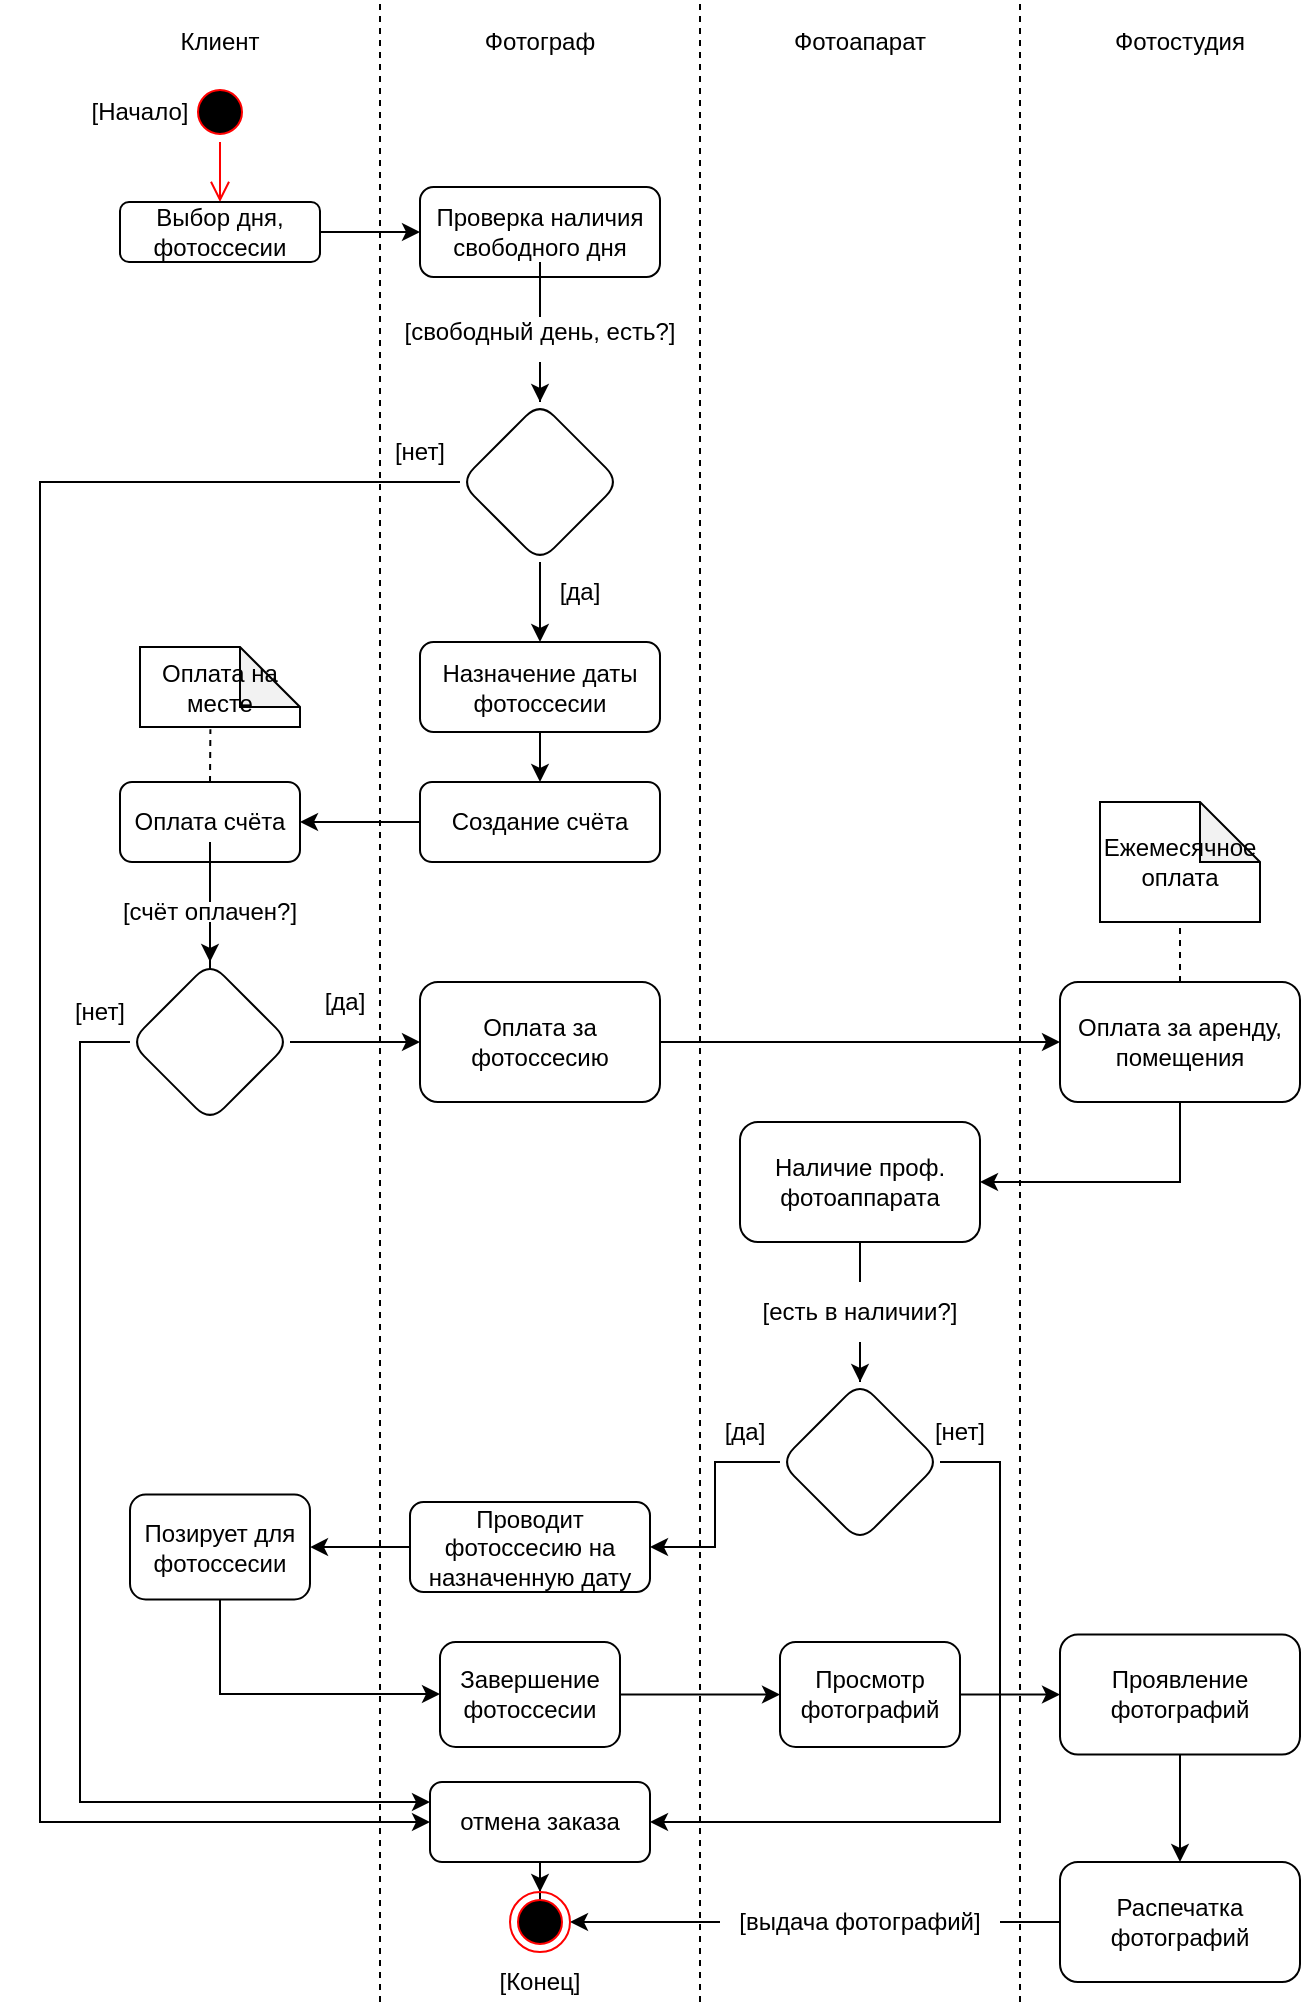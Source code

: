 <mxfile version="15.2.5" type="github">
  <diagram id="vJLwq7Kn1mZBfMd19sAr" name="Page-1">
    <mxGraphModel dx="689" dy="403" grid="1" gridSize="10" guides="1" tooltips="1" connect="1" arrows="1" fold="1" page="1" pageScale="1" pageWidth="827" pageHeight="1169" math="0" shadow="0">
      <root>
        <mxCell id="0" />
        <mxCell id="1" parent="0" />
        <mxCell id="NLT2dlHTUuzhaNHFUFs8-1" value="Клиент" style="text;html=1;strokeColor=none;fillColor=none;align=center;verticalAlign=middle;whiteSpace=wrap;rounded=0;" vertex="1" parent="1">
          <mxGeometry x="120" y="80" width="80" height="40" as="geometry" />
        </mxCell>
        <mxCell id="NLT2dlHTUuzhaNHFUFs8-2" value="Фотограф" style="text;html=1;strokeColor=none;fillColor=none;align=center;verticalAlign=middle;whiteSpace=wrap;rounded=0;" vertex="1" parent="1">
          <mxGeometry x="280" y="80" width="80" height="40" as="geometry" />
        </mxCell>
        <mxCell id="NLT2dlHTUuzhaNHFUFs8-3" value="Фотоапарат" style="text;html=1;strokeColor=none;fillColor=none;align=center;verticalAlign=middle;whiteSpace=wrap;rounded=0;" vertex="1" parent="1">
          <mxGeometry x="440" y="80" width="80" height="40" as="geometry" />
        </mxCell>
        <mxCell id="NLT2dlHTUuzhaNHFUFs8-4" value="Фотостудия" style="text;html=1;strokeColor=none;fillColor=none;align=center;verticalAlign=middle;whiteSpace=wrap;rounded=0;" vertex="1" parent="1">
          <mxGeometry x="600" y="80" width="80" height="40" as="geometry" />
        </mxCell>
        <mxCell id="NLT2dlHTUuzhaNHFUFs8-5" value="" style="endArrow=none;dashed=1;html=1;" edge="1" parent="1">
          <mxGeometry width="50" height="50" relative="1" as="geometry">
            <mxPoint x="240" y="1080" as="sourcePoint" />
            <mxPoint x="240" y="80" as="targetPoint" />
          </mxGeometry>
        </mxCell>
        <mxCell id="NLT2dlHTUuzhaNHFUFs8-6" value="" style="endArrow=none;dashed=1;html=1;" edge="1" parent="1">
          <mxGeometry width="50" height="50" relative="1" as="geometry">
            <mxPoint x="400" y="1080" as="sourcePoint" />
            <mxPoint x="400" y="80" as="targetPoint" />
          </mxGeometry>
        </mxCell>
        <mxCell id="NLT2dlHTUuzhaNHFUFs8-7" value="" style="endArrow=none;dashed=1;html=1;" edge="1" parent="1">
          <mxGeometry width="50" height="50" relative="1" as="geometry">
            <mxPoint x="560" y="1080" as="sourcePoint" />
            <mxPoint x="560" y="80" as="targetPoint" />
          </mxGeometry>
        </mxCell>
        <mxCell id="NLT2dlHTUuzhaNHFUFs8-9" value="" style="ellipse;html=1;shape=startState;fillColor=#000000;strokeColor=#ff0000;" vertex="1" parent="1">
          <mxGeometry x="145" y="120" width="30" height="30" as="geometry" />
        </mxCell>
        <mxCell id="NLT2dlHTUuzhaNHFUFs8-10" value="" style="edgeStyle=orthogonalEdgeStyle;html=1;verticalAlign=bottom;endArrow=open;endSize=8;strokeColor=#ff0000;" edge="1" source="NLT2dlHTUuzhaNHFUFs8-9" parent="1">
          <mxGeometry relative="1" as="geometry">
            <mxPoint x="160" y="180" as="targetPoint" />
          </mxGeometry>
        </mxCell>
        <mxCell id="NLT2dlHTUuzhaNHFUFs8-15" value="" style="edgeStyle=orthogonalEdgeStyle;rounded=0;orthogonalLoop=1;jettySize=auto;html=1;" edge="1" parent="1" source="NLT2dlHTUuzhaNHFUFs8-11" target="NLT2dlHTUuzhaNHFUFs8-14">
          <mxGeometry relative="1" as="geometry" />
        </mxCell>
        <mxCell id="NLT2dlHTUuzhaNHFUFs8-11" value="Выбор дня, фотоссесии" style="rounded=1;whiteSpace=wrap;html=1;" vertex="1" parent="1">
          <mxGeometry x="110" y="180" width="100" height="30" as="geometry" />
        </mxCell>
        <mxCell id="NLT2dlHTUuzhaNHFUFs8-17" value="" style="edgeStyle=orthogonalEdgeStyle;rounded=0;orthogonalLoop=1;jettySize=auto;html=1;startArrow=none;" edge="1" parent="1" source="NLT2dlHTUuzhaNHFUFs8-18" target="NLT2dlHTUuzhaNHFUFs8-16">
          <mxGeometry relative="1" as="geometry" />
        </mxCell>
        <mxCell id="NLT2dlHTUuzhaNHFUFs8-14" value="Проверка наличия свободного дня" style="whiteSpace=wrap;html=1;rounded=1;" vertex="1" parent="1">
          <mxGeometry x="260" y="172.5" width="120" height="45" as="geometry" />
        </mxCell>
        <mxCell id="NLT2dlHTUuzhaNHFUFs8-20" style="edgeStyle=orthogonalEdgeStyle;rounded=0;orthogonalLoop=1;jettySize=auto;html=1;" edge="1" parent="1" source="NLT2dlHTUuzhaNHFUFs8-16">
          <mxGeometry relative="1" as="geometry">
            <mxPoint x="320" y="400" as="targetPoint" />
          </mxGeometry>
        </mxCell>
        <mxCell id="NLT2dlHTUuzhaNHFUFs8-21" style="edgeStyle=orthogonalEdgeStyle;rounded=0;orthogonalLoop=1;jettySize=auto;html=1;entryX=0;entryY=0.5;entryDx=0;entryDy=0;" edge="1" parent="1" source="NLT2dlHTUuzhaNHFUFs8-16" target="NLT2dlHTUuzhaNHFUFs8-61">
          <mxGeometry relative="1" as="geometry">
            <mxPoint x="70" y="991.667" as="targetPoint" />
            <Array as="points">
              <mxPoint x="70" y="320" />
              <mxPoint x="70" y="990" />
            </Array>
          </mxGeometry>
        </mxCell>
        <mxCell id="NLT2dlHTUuzhaNHFUFs8-16" value="" style="rhombus;whiteSpace=wrap;html=1;rounded=1;" vertex="1" parent="1">
          <mxGeometry x="280" y="280" width="80" height="80" as="geometry" />
        </mxCell>
        <mxCell id="NLT2dlHTUuzhaNHFUFs8-18" value="[свободный день, есть?]" style="text;html=1;strokeColor=none;fillColor=none;align=center;verticalAlign=middle;whiteSpace=wrap;rounded=0;" vertex="1" parent="1">
          <mxGeometry x="250" y="230" width="140" height="30" as="geometry" />
        </mxCell>
        <mxCell id="NLT2dlHTUuzhaNHFUFs8-19" value="" style="edgeStyle=orthogonalEdgeStyle;rounded=0;orthogonalLoop=1;jettySize=auto;html=1;endArrow=none;" edge="1" parent="1" source="NLT2dlHTUuzhaNHFUFs8-14" target="NLT2dlHTUuzhaNHFUFs8-18">
          <mxGeometry relative="1" as="geometry">
            <mxPoint x="320" y="217.5" as="sourcePoint" />
            <mxPoint x="320" y="280" as="targetPoint" />
          </mxGeometry>
        </mxCell>
        <mxCell id="NLT2dlHTUuzhaNHFUFs8-22" value="[да]" style="text;html=1;strokeColor=none;fillColor=none;align=center;verticalAlign=middle;whiteSpace=wrap;rounded=0;" vertex="1" parent="1">
          <mxGeometry x="270" y="360" width="140" height="30" as="geometry" />
        </mxCell>
        <mxCell id="NLT2dlHTUuzhaNHFUFs8-24" value="[нет]" style="text;html=1;strokeColor=none;fillColor=none;align=center;verticalAlign=middle;whiteSpace=wrap;rounded=0;" vertex="1" parent="1">
          <mxGeometry x="190" y="290" width="140" height="30" as="geometry" />
        </mxCell>
        <mxCell id="NLT2dlHTUuzhaNHFUFs8-29" value="" style="edgeStyle=orthogonalEdgeStyle;rounded=0;orthogonalLoop=1;jettySize=auto;html=1;" edge="1" parent="1" source="NLT2dlHTUuzhaNHFUFs8-25" target="NLT2dlHTUuzhaNHFUFs8-28">
          <mxGeometry relative="1" as="geometry" />
        </mxCell>
        <mxCell id="NLT2dlHTUuzhaNHFUFs8-25" value="Назначение даты фотоссесии" style="whiteSpace=wrap;html=1;rounded=1;" vertex="1" parent="1">
          <mxGeometry x="260" y="400" width="120" height="45" as="geometry" />
        </mxCell>
        <mxCell id="NLT2dlHTUuzhaNHFUFs8-31" value="" style="edgeStyle=orthogonalEdgeStyle;rounded=0;orthogonalLoop=1;jettySize=auto;html=1;" edge="1" parent="1" source="NLT2dlHTUuzhaNHFUFs8-28" target="NLT2dlHTUuzhaNHFUFs8-30">
          <mxGeometry relative="1" as="geometry" />
        </mxCell>
        <mxCell id="NLT2dlHTUuzhaNHFUFs8-28" value="Создание счёта" style="whiteSpace=wrap;html=1;rounded=1;" vertex="1" parent="1">
          <mxGeometry x="260" y="470" width="120" height="40" as="geometry" />
        </mxCell>
        <mxCell id="NLT2dlHTUuzhaNHFUFs8-35" value="" style="edgeStyle=orthogonalEdgeStyle;rounded=0;orthogonalLoop=1;jettySize=auto;html=1;startArrow=none;" edge="1" parent="1" source="NLT2dlHTUuzhaNHFUFs8-36" target="NLT2dlHTUuzhaNHFUFs8-34">
          <mxGeometry relative="1" as="geometry" />
        </mxCell>
        <mxCell id="NLT2dlHTUuzhaNHFUFs8-30" value="Оплата счёта" style="whiteSpace=wrap;html=1;rounded=1;" vertex="1" parent="1">
          <mxGeometry x="110" y="470" width="90" height="40" as="geometry" />
        </mxCell>
        <mxCell id="NLT2dlHTUuzhaNHFUFs8-32" value="Оплата на месте" style="shape=note;whiteSpace=wrap;html=1;backgroundOutline=1;darkOpacity=0.05;" vertex="1" parent="1">
          <mxGeometry x="120" y="402.5" width="80" height="40" as="geometry" />
        </mxCell>
        <mxCell id="NLT2dlHTUuzhaNHFUFs8-33" value="" style="endArrow=none;dashed=1;html=1;exitX=0.5;exitY=0;exitDx=0;exitDy=0;entryX=0.44;entryY=1.029;entryDx=0;entryDy=0;entryPerimeter=0;" edge="1" parent="1" source="NLT2dlHTUuzhaNHFUFs8-30" target="NLT2dlHTUuzhaNHFUFs8-32">
          <mxGeometry width="50" height="50" relative="1" as="geometry">
            <mxPoint x="370" y="570" as="sourcePoint" />
            <mxPoint x="420" y="520" as="targetPoint" />
          </mxGeometry>
        </mxCell>
        <mxCell id="NLT2dlHTUuzhaNHFUFs8-39" value="" style="edgeStyle=orthogonalEdgeStyle;rounded=0;orthogonalLoop=1;jettySize=auto;html=1;startArrow=none;" edge="1" parent="1" source="NLT2dlHTUuzhaNHFUFs8-43" target="NLT2dlHTUuzhaNHFUFs8-38">
          <mxGeometry relative="1" as="geometry" />
        </mxCell>
        <mxCell id="NLT2dlHTUuzhaNHFUFs8-41" style="edgeStyle=orthogonalEdgeStyle;rounded=0;orthogonalLoop=1;jettySize=auto;html=1;entryX=0;entryY=0.25;entryDx=0;entryDy=0;" edge="1" parent="1" source="NLT2dlHTUuzhaNHFUFs8-34" target="NLT2dlHTUuzhaNHFUFs8-61">
          <mxGeometry relative="1" as="geometry">
            <mxPoint x="80" y="993.333" as="targetPoint" />
            <Array as="points">
              <mxPoint x="90" y="600" />
              <mxPoint x="90" y="980" />
            </Array>
          </mxGeometry>
        </mxCell>
        <mxCell id="NLT2dlHTUuzhaNHFUFs8-45" style="edgeStyle=orthogonalEdgeStyle;rounded=0;orthogonalLoop=1;jettySize=auto;html=1;entryX=0;entryY=0.5;entryDx=0;entryDy=0;" edge="1" parent="1" source="NLT2dlHTUuzhaNHFUFs8-34" target="NLT2dlHTUuzhaNHFUFs8-43">
          <mxGeometry relative="1" as="geometry" />
        </mxCell>
        <mxCell id="NLT2dlHTUuzhaNHFUFs8-34" value="" style="rhombus;whiteSpace=wrap;html=1;rounded=1;" vertex="1" parent="1">
          <mxGeometry x="115" y="560" width="80" height="80" as="geometry" />
        </mxCell>
        <mxCell id="NLT2dlHTUuzhaNHFUFs8-36" value="[счёт оплачен?]" style="text;html=1;strokeColor=none;fillColor=none;align=center;verticalAlign=middle;whiteSpace=wrap;rounded=0;" vertex="1" parent="1">
          <mxGeometry x="85" y="520" width="140" height="30" as="geometry" />
        </mxCell>
        <mxCell id="NLT2dlHTUuzhaNHFUFs8-37" value="" style="edgeStyle=orthogonalEdgeStyle;rounded=0;orthogonalLoop=1;jettySize=auto;html=1;endArrow=none;" edge="1" parent="1" source="NLT2dlHTUuzhaNHFUFs8-30" target="NLT2dlHTUuzhaNHFUFs8-36">
          <mxGeometry relative="1" as="geometry">
            <mxPoint x="155" y="510" as="sourcePoint" />
            <mxPoint x="155" y="560" as="targetPoint" />
          </mxGeometry>
        </mxCell>
        <mxCell id="NLT2dlHTUuzhaNHFUFs8-50" value="" style="edgeStyle=orthogonalEdgeStyle;rounded=0;orthogonalLoop=1;jettySize=auto;html=1;" edge="1" parent="1" source="NLT2dlHTUuzhaNHFUFs8-38" target="NLT2dlHTUuzhaNHFUFs8-49">
          <mxGeometry relative="1" as="geometry">
            <Array as="points">
              <mxPoint x="640" y="670" />
            </Array>
          </mxGeometry>
        </mxCell>
        <mxCell id="NLT2dlHTUuzhaNHFUFs8-38" value="Оплата за аренду, помещения" style="whiteSpace=wrap;html=1;rounded=1;" vertex="1" parent="1">
          <mxGeometry x="580" y="570" width="120" height="60" as="geometry" />
        </mxCell>
        <mxCell id="NLT2dlHTUuzhaNHFUFs8-40" value="[да]" style="text;html=1;strokeColor=none;fillColor=none;align=center;verticalAlign=middle;whiteSpace=wrap;rounded=0;" vertex="1" parent="1">
          <mxGeometry x="200" y="565" width="45" height="30" as="geometry" />
        </mxCell>
        <mxCell id="NLT2dlHTUuzhaNHFUFs8-42" value="[нет]" style="text;html=1;strokeColor=none;fillColor=none;align=center;verticalAlign=middle;whiteSpace=wrap;rounded=0;" vertex="1" parent="1">
          <mxGeometry x="80" y="575" width="40" height="20" as="geometry" />
        </mxCell>
        <mxCell id="NLT2dlHTUuzhaNHFUFs8-43" value="Оплата за фотоссесию" style="whiteSpace=wrap;html=1;rounded=1;" vertex="1" parent="1">
          <mxGeometry x="260" y="570" width="120" height="60" as="geometry" />
        </mxCell>
        <mxCell id="NLT2dlHTUuzhaNHFUFs8-52" value="" style="edgeStyle=orthogonalEdgeStyle;rounded=0;orthogonalLoop=1;jettySize=auto;html=1;startArrow=none;" edge="1" parent="1" source="NLT2dlHTUuzhaNHFUFs8-53" target="NLT2dlHTUuzhaNHFUFs8-51">
          <mxGeometry relative="1" as="geometry" />
        </mxCell>
        <mxCell id="NLT2dlHTUuzhaNHFUFs8-49" value="Наличие проф. фотоаппарата" style="whiteSpace=wrap;html=1;rounded=1;" vertex="1" parent="1">
          <mxGeometry x="420" y="640" width="120" height="60" as="geometry" />
        </mxCell>
        <mxCell id="NLT2dlHTUuzhaNHFUFs8-56" value="" style="edgeStyle=orthogonalEdgeStyle;rounded=0;orthogonalLoop=1;jettySize=auto;html=1;" edge="1" parent="1" source="NLT2dlHTUuzhaNHFUFs8-51" target="NLT2dlHTUuzhaNHFUFs8-55">
          <mxGeometry relative="1" as="geometry" />
        </mxCell>
        <mxCell id="NLT2dlHTUuzhaNHFUFs8-62" value="" style="edgeStyle=orthogonalEdgeStyle;rounded=0;orthogonalLoop=1;jettySize=auto;html=1;" edge="1" parent="1" source="NLT2dlHTUuzhaNHFUFs8-51" target="NLT2dlHTUuzhaNHFUFs8-61">
          <mxGeometry relative="1" as="geometry">
            <Array as="points">
              <mxPoint x="550" y="810" />
              <mxPoint x="550" y="990" />
            </Array>
          </mxGeometry>
        </mxCell>
        <mxCell id="NLT2dlHTUuzhaNHFUFs8-51" value="" style="rhombus;whiteSpace=wrap;html=1;rounded=1;" vertex="1" parent="1">
          <mxGeometry x="440" y="770" width="80" height="80" as="geometry" />
        </mxCell>
        <mxCell id="NLT2dlHTUuzhaNHFUFs8-53" value="[есть в наличии?]" style="text;html=1;strokeColor=none;fillColor=none;align=center;verticalAlign=middle;whiteSpace=wrap;rounded=0;" vertex="1" parent="1">
          <mxGeometry x="410" y="720" width="140" height="30" as="geometry" />
        </mxCell>
        <mxCell id="NLT2dlHTUuzhaNHFUFs8-54" value="" style="edgeStyle=orthogonalEdgeStyle;rounded=0;orthogonalLoop=1;jettySize=auto;html=1;endArrow=none;" edge="1" parent="1" source="NLT2dlHTUuzhaNHFUFs8-49" target="NLT2dlHTUuzhaNHFUFs8-53">
          <mxGeometry relative="1" as="geometry">
            <mxPoint x="480" y="700" as="sourcePoint" />
            <mxPoint x="480" y="770" as="targetPoint" />
          </mxGeometry>
        </mxCell>
        <mxCell id="NLT2dlHTUuzhaNHFUFs8-60" value="" style="edgeStyle=orthogonalEdgeStyle;rounded=0;orthogonalLoop=1;jettySize=auto;html=1;" edge="1" parent="1" source="NLT2dlHTUuzhaNHFUFs8-55" target="NLT2dlHTUuzhaNHFUFs8-59">
          <mxGeometry relative="1" as="geometry" />
        </mxCell>
        <mxCell id="NLT2dlHTUuzhaNHFUFs8-55" value="Проводит фотоссесию на назначенную дату" style="whiteSpace=wrap;html=1;rounded=1;" vertex="1" parent="1">
          <mxGeometry x="255" y="830" width="120" height="45" as="geometry" />
        </mxCell>
        <mxCell id="NLT2dlHTUuzhaNHFUFs8-57" value="[да]" style="text;html=1;strokeColor=none;fillColor=none;align=center;verticalAlign=middle;whiteSpace=wrap;rounded=0;" vertex="1" parent="1">
          <mxGeometry x="400" y="780" width="45" height="30" as="geometry" />
        </mxCell>
        <mxCell id="NLT2dlHTUuzhaNHFUFs8-68" value="" style="edgeStyle=orthogonalEdgeStyle;rounded=0;orthogonalLoop=1;jettySize=auto;html=1;" edge="1" parent="1" source="NLT2dlHTUuzhaNHFUFs8-59" target="NLT2dlHTUuzhaNHFUFs8-67">
          <mxGeometry relative="1" as="geometry">
            <Array as="points">
              <mxPoint x="160" y="926" />
            </Array>
          </mxGeometry>
        </mxCell>
        <mxCell id="NLT2dlHTUuzhaNHFUFs8-59" value="Позирует для фотоссесии" style="whiteSpace=wrap;html=1;rounded=1;" vertex="1" parent="1">
          <mxGeometry x="115" y="826.25" width="90" height="52.5" as="geometry" />
        </mxCell>
        <mxCell id="NLT2dlHTUuzhaNHFUFs8-77" style="edgeStyle=orthogonalEdgeStyle;rounded=0;orthogonalLoop=1;jettySize=auto;html=1;entryX=0.5;entryY=0;entryDx=0;entryDy=0;" edge="1" parent="1" source="NLT2dlHTUuzhaNHFUFs8-61" target="NLT2dlHTUuzhaNHFUFs8-75">
          <mxGeometry relative="1" as="geometry" />
        </mxCell>
        <mxCell id="NLT2dlHTUuzhaNHFUFs8-61" value="отмена заказа" style="whiteSpace=wrap;html=1;rounded=1;" vertex="1" parent="1">
          <mxGeometry x="265" y="970" width="110" height="40" as="geometry" />
        </mxCell>
        <mxCell id="NLT2dlHTUuzhaNHFUFs8-63" value="[нет]" style="text;html=1;strokeColor=none;fillColor=none;align=center;verticalAlign=middle;whiteSpace=wrap;rounded=0;" vertex="1" parent="1">
          <mxGeometry x="510" y="785" width="40" height="20" as="geometry" />
        </mxCell>
        <mxCell id="NLT2dlHTUuzhaNHFUFs8-64" value="" style="endArrow=none;dashed=1;html=1;" edge="1" parent="1" target="NLT2dlHTUuzhaNHFUFs8-65">
          <mxGeometry width="50" height="50" relative="1" as="geometry">
            <mxPoint x="640" y="570" as="sourcePoint" />
            <mxPoint x="640" y="520" as="targetPoint" />
          </mxGeometry>
        </mxCell>
        <mxCell id="NLT2dlHTUuzhaNHFUFs8-65" value="Ежемесячное оплата" style="shape=note;whiteSpace=wrap;html=1;backgroundOutline=1;darkOpacity=0.05;" vertex="1" parent="1">
          <mxGeometry x="600" y="480" width="80" height="60" as="geometry" />
        </mxCell>
        <mxCell id="NLT2dlHTUuzhaNHFUFs8-70" value="" style="edgeStyle=orthogonalEdgeStyle;rounded=0;orthogonalLoop=1;jettySize=auto;html=1;" edge="1" parent="1" source="NLT2dlHTUuzhaNHFUFs8-67" target="NLT2dlHTUuzhaNHFUFs8-69">
          <mxGeometry relative="1" as="geometry" />
        </mxCell>
        <mxCell id="NLT2dlHTUuzhaNHFUFs8-67" value="Завершение фотоссесии" style="whiteSpace=wrap;html=1;rounded=1;" vertex="1" parent="1">
          <mxGeometry x="270" y="900" width="90" height="52.5" as="geometry" />
        </mxCell>
        <mxCell id="NLT2dlHTUuzhaNHFUFs8-72" value="" style="edgeStyle=orthogonalEdgeStyle;rounded=0;orthogonalLoop=1;jettySize=auto;html=1;" edge="1" parent="1" source="NLT2dlHTUuzhaNHFUFs8-69" target="NLT2dlHTUuzhaNHFUFs8-71">
          <mxGeometry relative="1" as="geometry" />
        </mxCell>
        <mxCell id="NLT2dlHTUuzhaNHFUFs8-69" value="Просмотр фотографий" style="whiteSpace=wrap;html=1;rounded=1;" vertex="1" parent="1">
          <mxGeometry x="440" y="900" width="90" height="52.5" as="geometry" />
        </mxCell>
        <mxCell id="NLT2dlHTUuzhaNHFUFs8-74" value="" style="edgeStyle=orthogonalEdgeStyle;rounded=0;orthogonalLoop=1;jettySize=auto;html=1;" edge="1" parent="1" source="NLT2dlHTUuzhaNHFUFs8-71" target="NLT2dlHTUuzhaNHFUFs8-73">
          <mxGeometry relative="1" as="geometry" />
        </mxCell>
        <mxCell id="NLT2dlHTUuzhaNHFUFs8-71" value="Проявление фотографий" style="whiteSpace=wrap;html=1;rounded=1;" vertex="1" parent="1">
          <mxGeometry x="580" y="896.25" width="120" height="60" as="geometry" />
        </mxCell>
        <mxCell id="NLT2dlHTUuzhaNHFUFs8-76" style="edgeStyle=orthogonalEdgeStyle;rounded=0;orthogonalLoop=1;jettySize=auto;html=1;entryX=1;entryY=0.5;entryDx=0;entryDy=0;startArrow=none;" edge="1" parent="1" source="NLT2dlHTUuzhaNHFUFs8-80" target="NLT2dlHTUuzhaNHFUFs8-75">
          <mxGeometry relative="1" as="geometry">
            <mxPoint x="360" y="1040" as="targetPoint" />
            <Array as="points" />
          </mxGeometry>
        </mxCell>
        <mxCell id="NLT2dlHTUuzhaNHFUFs8-73" value="Распечатка фотографий" style="whiteSpace=wrap;html=1;rounded=1;" vertex="1" parent="1">
          <mxGeometry x="580" y="1010" width="120" height="60" as="geometry" />
        </mxCell>
        <mxCell id="NLT2dlHTUuzhaNHFUFs8-75" value="" style="ellipse;html=1;shape=endState;fillColor=#000000;strokeColor=#ff0000;" vertex="1" parent="1">
          <mxGeometry x="305" y="1025" width="30" height="30" as="geometry" />
        </mxCell>
        <mxCell id="NLT2dlHTUuzhaNHFUFs8-78" value="[Начало]" style="text;html=1;strokeColor=none;fillColor=none;align=center;verticalAlign=middle;whiteSpace=wrap;rounded=0;" vertex="1" parent="1">
          <mxGeometry x="50" y="120" width="140" height="30" as="geometry" />
        </mxCell>
        <mxCell id="NLT2dlHTUuzhaNHFUFs8-79" value="[Конец]" style="text;html=1;strokeColor=none;fillColor=none;align=center;verticalAlign=middle;whiteSpace=wrap;rounded=0;" vertex="1" parent="1">
          <mxGeometry x="250" y="1055" width="140" height="30" as="geometry" />
        </mxCell>
        <mxCell id="NLT2dlHTUuzhaNHFUFs8-80" value="[выдача фотографий]" style="text;html=1;strokeColor=none;fillColor=none;align=center;verticalAlign=middle;whiteSpace=wrap;rounded=0;" vertex="1" parent="1">
          <mxGeometry x="410" y="1025" width="140" height="30" as="geometry" />
        </mxCell>
        <mxCell id="NLT2dlHTUuzhaNHFUFs8-81" value="" style="edgeStyle=orthogonalEdgeStyle;rounded=0;orthogonalLoop=1;jettySize=auto;html=1;entryX=1;entryY=0.5;entryDx=0;entryDy=0;endArrow=none;" edge="1" parent="1" source="NLT2dlHTUuzhaNHFUFs8-73" target="NLT2dlHTUuzhaNHFUFs8-80">
          <mxGeometry relative="1" as="geometry">
            <mxPoint x="580" y="1040" as="sourcePoint" />
            <mxPoint x="335" y="1040" as="targetPoint" />
            <Array as="points" />
          </mxGeometry>
        </mxCell>
      </root>
    </mxGraphModel>
  </diagram>
</mxfile>
